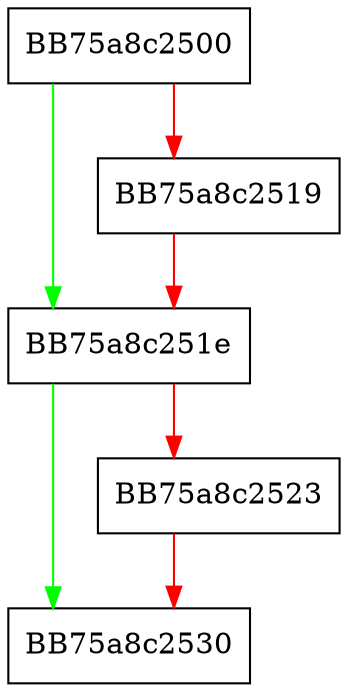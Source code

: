 digraph _Delete_this {
  node [shape="box"];
  graph [splines=ortho];
  BB75a8c2500 -> BB75a8c251e [color="green"];
  BB75a8c2500 -> BB75a8c2519 [color="red"];
  BB75a8c2519 -> BB75a8c251e [color="red"];
  BB75a8c251e -> BB75a8c2530 [color="green"];
  BB75a8c251e -> BB75a8c2523 [color="red"];
  BB75a8c2523 -> BB75a8c2530 [color="red"];
}